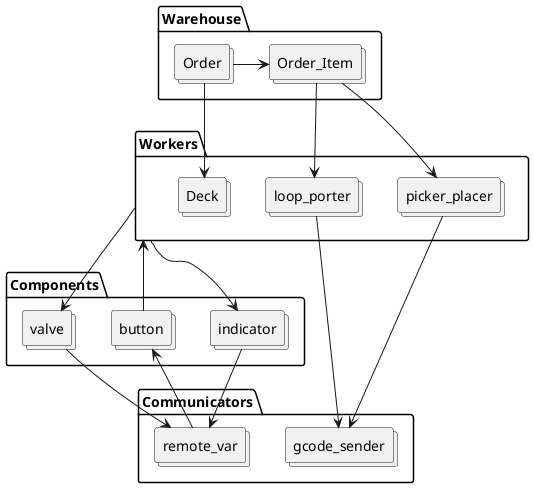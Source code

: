 @startuml
allowmixing

folder Warehouse{
    collections Order
    collections Order_Item
    Order -> Order_Item
}

folder Workers{
    collections loop_porter
    collections Deck
    collections picker_placer

}
Order --> Deck
Order_Item --> loop_porter
Order_Item -->picker_placer

folder Components{
    collections indicator
    collections button
    collections valve


}
Workers --> indicator
Workers --> valve
Workers <-- button


folder Communicators{
    collections gcode_sender
    collections remote_var
}
loop_porter ---> gcode_sender
picker_placer ---> gcode_sender
indicator --> remote_var
valve --> remote_var
button <-- remote_var

@enduml